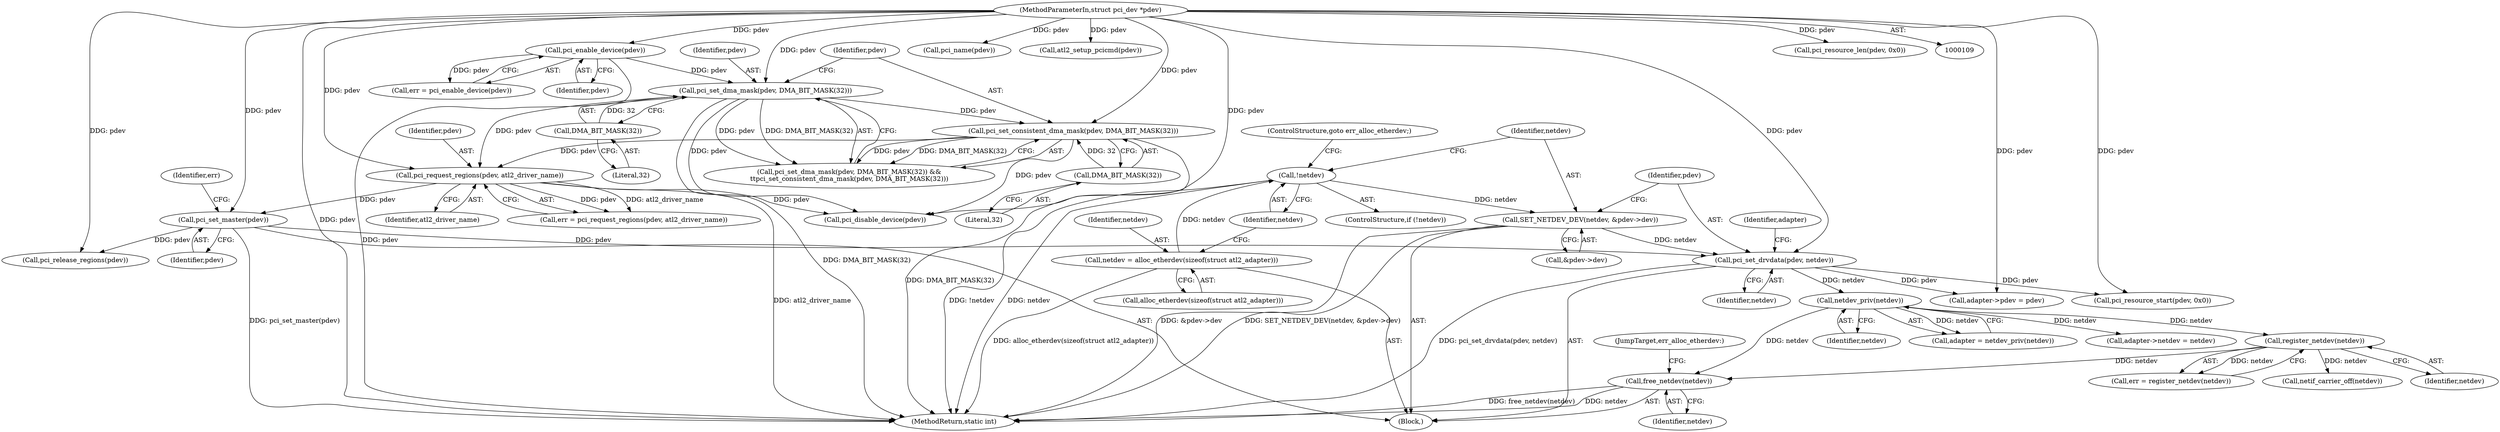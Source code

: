 digraph "0_linux_f43bfaeddc79effbf3d0fcb53ca477cca66f3db8@API" {
"1000423" [label="(Call,free_netdev(netdev))"];
"1000399" [label="(Call,register_netdev(netdev))"];
"1000176" [label="(Call,netdev_priv(netdev))"];
"1000171" [label="(Call,pci_set_drvdata(pdev, netdev))"];
"1000150" [label="(Call,pci_set_master(pdev))"];
"1000144" [label="(Call,pci_request_regions(pdev, atl2_driver_name))"];
"1000132" [label="(Call,pci_set_dma_mask(pdev, DMA_BIT_MASK(32)))"];
"1000124" [label="(Call,pci_enable_device(pdev))"];
"1000110" [label="(MethodParameterIn,struct pci_dev *pdev)"];
"1000134" [label="(Call,DMA_BIT_MASK(32))"];
"1000136" [label="(Call,pci_set_consistent_dma_mask(pdev, DMA_BIT_MASK(32)))"];
"1000138" [label="(Call,DMA_BIT_MASK(32))"];
"1000165" [label="(Call,SET_NETDEV_DEV(netdev, &pdev->dev))"];
"1000162" [label="(Call,!netdev)"];
"1000156" [label="(Call,netdev = alloc_etherdev(sizeof(struct atl2_adapter)))"];
"1000423" [label="(Call,free_netdev(netdev))"];
"1000166" [label="(Identifier,netdev)"];
"1000135" [label="(Literal,32)"];
"1000157" [label="(Identifier,netdev)"];
"1000430" [label="(Call,pci_disable_device(pdev))"];
"1000138" [label="(Call,DMA_BIT_MASK(32))"];
"1000150" [label="(Call,pci_set_master(pdev))"];
"1000397" [label="(Call,err = register_netdev(netdev))"];
"1000197" [label="(Call,pci_resource_start(pdev, 0x0))"];
"1000261" [label="(Call,pci_name(pdev))"];
"1000146" [label="(Identifier,atl2_driver_name)"];
"1000163" [label="(Identifier,netdev)"];
"1000156" [label="(Call,netdev = alloc_etherdev(sizeof(struct atl2_adapter)))"];
"1000158" [label="(Call,alloc_etherdev(sizeof(struct atl2_adapter)))"];
"1000161" [label="(ControlStructure,if (!netdev))"];
"1000175" [label="(Identifier,adapter)"];
"1000424" [label="(Identifier,netdev)"];
"1000142" [label="(Call,err = pci_request_regions(pdev, atl2_driver_name))"];
"1000132" [label="(Call,pci_set_dma_mask(pdev, DMA_BIT_MASK(32)))"];
"1000162" [label="(Call,!netdev)"];
"1000122" [label="(Call,err = pci_enable_device(pdev))"];
"1000425" [label="(JumpTarget,err_alloc_etherdev:)"];
"1000176" [label="(Call,netdev_priv(netdev))"];
"1000177" [label="(Identifier,netdev)"];
"1000136" [label="(Call,pci_set_consistent_dma_mask(pdev, DMA_BIT_MASK(32)))"];
"1000125" [label="(Identifier,pdev)"];
"1000236" [label="(Call,atl2_setup_pcicmd(pdev))"];
"1000165" [label="(Call,SET_NETDEV_DEV(netdev, &pdev->dev))"];
"1000167" [label="(Call,&pdev->dev)"];
"1000134" [label="(Call,DMA_BIT_MASK(32))"];
"1000131" [label="(Call,pci_set_dma_mask(pdev, DMA_BIT_MASK(32)) &&\n\t\tpci_set_consistent_dma_mask(pdev, DMA_BIT_MASK(32)))"];
"1000174" [label="(Call,adapter = netdev_priv(netdev))"];
"1000133" [label="(Identifier,pdev)"];
"1000110" [label="(MethodParameterIn,struct pci_dev *pdev)"];
"1000426" [label="(Call,pci_release_regions(pdev))"];
"1000164" [label="(ControlStructure,goto err_alloc_etherdev;)"];
"1000404" [label="(Call,netif_carrier_off(netdev))"];
"1000178" [label="(Call,adapter->netdev = netdev)"];
"1000172" [label="(Identifier,pdev)"];
"1000173" [label="(Identifier,netdev)"];
"1000112" [label="(Block,)"];
"1000399" [label="(Call,register_netdev(netdev))"];
"1000400" [label="(Identifier,netdev)"];
"1000151" [label="(Identifier,pdev)"];
"1000153" [label="(Identifier,err)"];
"1000145" [label="(Identifier,pdev)"];
"1000183" [label="(Call,adapter->pdev = pdev)"];
"1000139" [label="(Literal,32)"];
"1000434" [label="(MethodReturn,static int)"];
"1000144" [label="(Call,pci_request_regions(pdev, atl2_driver_name))"];
"1000137" [label="(Identifier,pdev)"];
"1000171" [label="(Call,pci_set_drvdata(pdev, netdev))"];
"1000124" [label="(Call,pci_enable_device(pdev))"];
"1000202" [label="(Call,pci_resource_len(pdev, 0x0))"];
"1000423" -> "1000112"  [label="AST: "];
"1000423" -> "1000424"  [label="CFG: "];
"1000424" -> "1000423"  [label="AST: "];
"1000425" -> "1000423"  [label="CFG: "];
"1000423" -> "1000434"  [label="DDG: free_netdev(netdev)"];
"1000423" -> "1000434"  [label="DDG: netdev"];
"1000399" -> "1000423"  [label="DDG: netdev"];
"1000176" -> "1000423"  [label="DDG: netdev"];
"1000399" -> "1000397"  [label="AST: "];
"1000399" -> "1000400"  [label="CFG: "];
"1000400" -> "1000399"  [label="AST: "];
"1000397" -> "1000399"  [label="CFG: "];
"1000399" -> "1000397"  [label="DDG: netdev"];
"1000176" -> "1000399"  [label="DDG: netdev"];
"1000399" -> "1000404"  [label="DDG: netdev"];
"1000176" -> "1000174"  [label="AST: "];
"1000176" -> "1000177"  [label="CFG: "];
"1000177" -> "1000176"  [label="AST: "];
"1000174" -> "1000176"  [label="CFG: "];
"1000176" -> "1000174"  [label="DDG: netdev"];
"1000171" -> "1000176"  [label="DDG: netdev"];
"1000176" -> "1000178"  [label="DDG: netdev"];
"1000171" -> "1000112"  [label="AST: "];
"1000171" -> "1000173"  [label="CFG: "];
"1000172" -> "1000171"  [label="AST: "];
"1000173" -> "1000171"  [label="AST: "];
"1000175" -> "1000171"  [label="CFG: "];
"1000171" -> "1000434"  [label="DDG: pci_set_drvdata(pdev, netdev)"];
"1000150" -> "1000171"  [label="DDG: pdev"];
"1000110" -> "1000171"  [label="DDG: pdev"];
"1000165" -> "1000171"  [label="DDG: netdev"];
"1000171" -> "1000183"  [label="DDG: pdev"];
"1000171" -> "1000197"  [label="DDG: pdev"];
"1000150" -> "1000112"  [label="AST: "];
"1000150" -> "1000151"  [label="CFG: "];
"1000151" -> "1000150"  [label="AST: "];
"1000153" -> "1000150"  [label="CFG: "];
"1000150" -> "1000434"  [label="DDG: pci_set_master(pdev)"];
"1000144" -> "1000150"  [label="DDG: pdev"];
"1000110" -> "1000150"  [label="DDG: pdev"];
"1000150" -> "1000426"  [label="DDG: pdev"];
"1000144" -> "1000142"  [label="AST: "];
"1000144" -> "1000146"  [label="CFG: "];
"1000145" -> "1000144"  [label="AST: "];
"1000146" -> "1000144"  [label="AST: "];
"1000142" -> "1000144"  [label="CFG: "];
"1000144" -> "1000434"  [label="DDG: atl2_driver_name"];
"1000144" -> "1000142"  [label="DDG: pdev"];
"1000144" -> "1000142"  [label="DDG: atl2_driver_name"];
"1000132" -> "1000144"  [label="DDG: pdev"];
"1000136" -> "1000144"  [label="DDG: pdev"];
"1000110" -> "1000144"  [label="DDG: pdev"];
"1000144" -> "1000430"  [label="DDG: pdev"];
"1000132" -> "1000131"  [label="AST: "];
"1000132" -> "1000134"  [label="CFG: "];
"1000133" -> "1000132"  [label="AST: "];
"1000134" -> "1000132"  [label="AST: "];
"1000137" -> "1000132"  [label="CFG: "];
"1000131" -> "1000132"  [label="CFG: "];
"1000132" -> "1000434"  [label="DDG: DMA_BIT_MASK(32)"];
"1000132" -> "1000131"  [label="DDG: pdev"];
"1000132" -> "1000131"  [label="DDG: DMA_BIT_MASK(32)"];
"1000124" -> "1000132"  [label="DDG: pdev"];
"1000110" -> "1000132"  [label="DDG: pdev"];
"1000134" -> "1000132"  [label="DDG: 32"];
"1000132" -> "1000136"  [label="DDG: pdev"];
"1000132" -> "1000430"  [label="DDG: pdev"];
"1000124" -> "1000122"  [label="AST: "];
"1000124" -> "1000125"  [label="CFG: "];
"1000125" -> "1000124"  [label="AST: "];
"1000122" -> "1000124"  [label="CFG: "];
"1000124" -> "1000434"  [label="DDG: pdev"];
"1000124" -> "1000122"  [label="DDG: pdev"];
"1000110" -> "1000124"  [label="DDG: pdev"];
"1000110" -> "1000109"  [label="AST: "];
"1000110" -> "1000434"  [label="DDG: pdev"];
"1000110" -> "1000136"  [label="DDG: pdev"];
"1000110" -> "1000183"  [label="DDG: pdev"];
"1000110" -> "1000197"  [label="DDG: pdev"];
"1000110" -> "1000202"  [label="DDG: pdev"];
"1000110" -> "1000236"  [label="DDG: pdev"];
"1000110" -> "1000261"  [label="DDG: pdev"];
"1000110" -> "1000426"  [label="DDG: pdev"];
"1000110" -> "1000430"  [label="DDG: pdev"];
"1000134" -> "1000135"  [label="CFG: "];
"1000135" -> "1000134"  [label="AST: "];
"1000136" -> "1000131"  [label="AST: "];
"1000136" -> "1000138"  [label="CFG: "];
"1000137" -> "1000136"  [label="AST: "];
"1000138" -> "1000136"  [label="AST: "];
"1000131" -> "1000136"  [label="CFG: "];
"1000136" -> "1000434"  [label="DDG: DMA_BIT_MASK(32)"];
"1000136" -> "1000131"  [label="DDG: pdev"];
"1000136" -> "1000131"  [label="DDG: DMA_BIT_MASK(32)"];
"1000138" -> "1000136"  [label="DDG: 32"];
"1000136" -> "1000430"  [label="DDG: pdev"];
"1000138" -> "1000139"  [label="CFG: "];
"1000139" -> "1000138"  [label="AST: "];
"1000165" -> "1000112"  [label="AST: "];
"1000165" -> "1000167"  [label="CFG: "];
"1000166" -> "1000165"  [label="AST: "];
"1000167" -> "1000165"  [label="AST: "];
"1000172" -> "1000165"  [label="CFG: "];
"1000165" -> "1000434"  [label="DDG: &pdev->dev"];
"1000165" -> "1000434"  [label="DDG: SET_NETDEV_DEV(netdev, &pdev->dev)"];
"1000162" -> "1000165"  [label="DDG: netdev"];
"1000162" -> "1000161"  [label="AST: "];
"1000162" -> "1000163"  [label="CFG: "];
"1000163" -> "1000162"  [label="AST: "];
"1000164" -> "1000162"  [label="CFG: "];
"1000166" -> "1000162"  [label="CFG: "];
"1000162" -> "1000434"  [label="DDG: netdev"];
"1000162" -> "1000434"  [label="DDG: !netdev"];
"1000156" -> "1000162"  [label="DDG: netdev"];
"1000156" -> "1000112"  [label="AST: "];
"1000156" -> "1000158"  [label="CFG: "];
"1000157" -> "1000156"  [label="AST: "];
"1000158" -> "1000156"  [label="AST: "];
"1000163" -> "1000156"  [label="CFG: "];
"1000156" -> "1000434"  [label="DDG: alloc_etherdev(sizeof(struct atl2_adapter))"];
}
